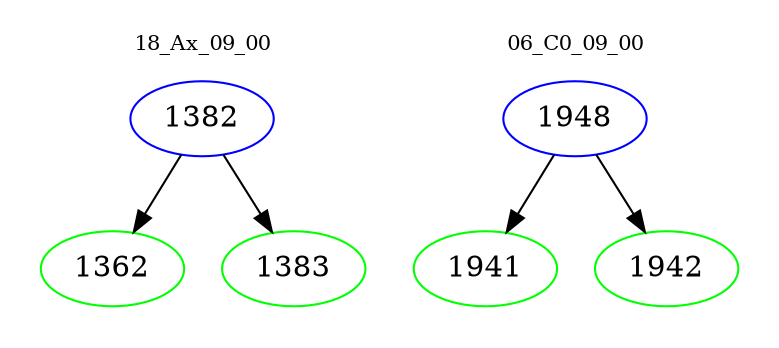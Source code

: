 digraph{
subgraph cluster_0 {
color = white
label = "18_Ax_09_00";
fontsize=10;
T0_1382 [label="1382", color="blue"]
T0_1382 -> T0_1362 [color="black"]
T0_1362 [label="1362", color="green"]
T0_1382 -> T0_1383 [color="black"]
T0_1383 [label="1383", color="green"]
}
subgraph cluster_1 {
color = white
label = "06_C0_09_00";
fontsize=10;
T1_1948 [label="1948", color="blue"]
T1_1948 -> T1_1941 [color="black"]
T1_1941 [label="1941", color="green"]
T1_1948 -> T1_1942 [color="black"]
T1_1942 [label="1942", color="green"]
}
}
